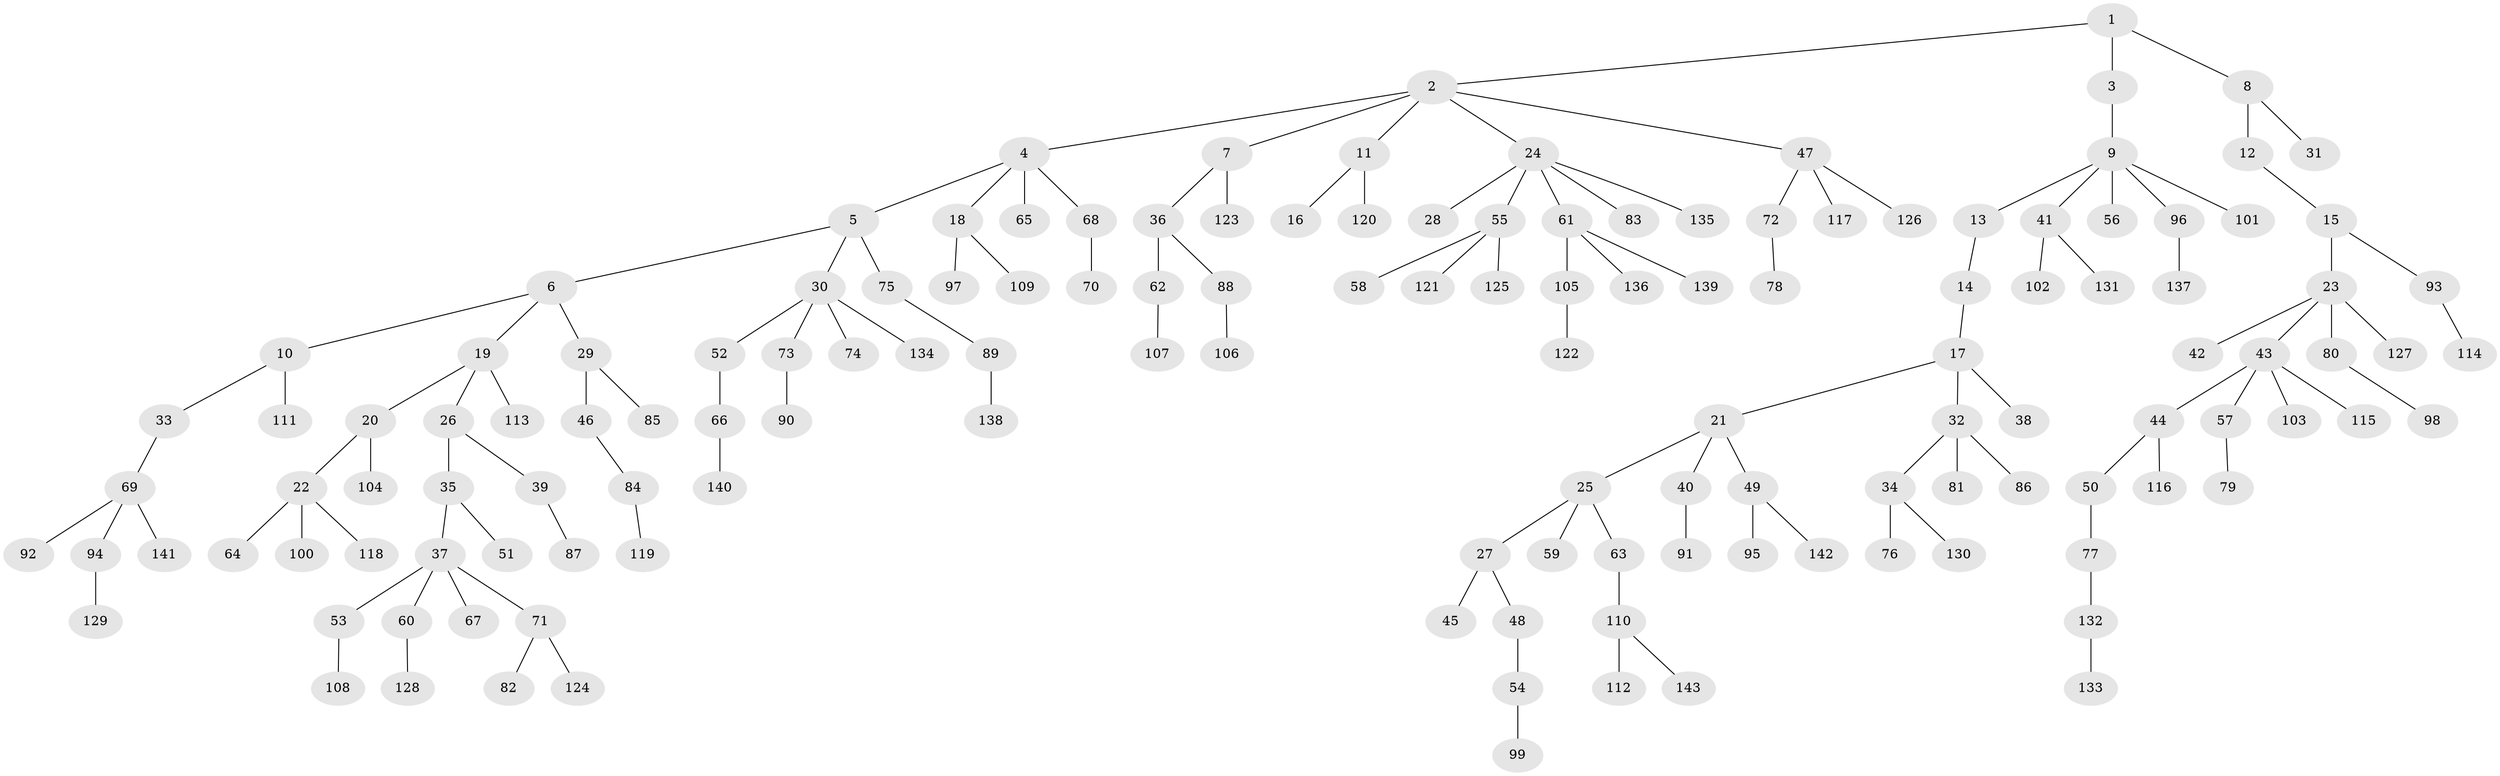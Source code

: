 // coarse degree distribution, {6: 0.046511627906976744, 3: 0.09302325581395349, 2: 0.3023255813953488, 1: 0.4883720930232558, 5: 0.023255813953488372, 4: 0.046511627906976744}
// Generated by graph-tools (version 1.1) at 2025/37/03/04/25 23:37:24]
// undirected, 143 vertices, 142 edges
graph export_dot {
  node [color=gray90,style=filled];
  1;
  2;
  3;
  4;
  5;
  6;
  7;
  8;
  9;
  10;
  11;
  12;
  13;
  14;
  15;
  16;
  17;
  18;
  19;
  20;
  21;
  22;
  23;
  24;
  25;
  26;
  27;
  28;
  29;
  30;
  31;
  32;
  33;
  34;
  35;
  36;
  37;
  38;
  39;
  40;
  41;
  42;
  43;
  44;
  45;
  46;
  47;
  48;
  49;
  50;
  51;
  52;
  53;
  54;
  55;
  56;
  57;
  58;
  59;
  60;
  61;
  62;
  63;
  64;
  65;
  66;
  67;
  68;
  69;
  70;
  71;
  72;
  73;
  74;
  75;
  76;
  77;
  78;
  79;
  80;
  81;
  82;
  83;
  84;
  85;
  86;
  87;
  88;
  89;
  90;
  91;
  92;
  93;
  94;
  95;
  96;
  97;
  98;
  99;
  100;
  101;
  102;
  103;
  104;
  105;
  106;
  107;
  108;
  109;
  110;
  111;
  112;
  113;
  114;
  115;
  116;
  117;
  118;
  119;
  120;
  121;
  122;
  123;
  124;
  125;
  126;
  127;
  128;
  129;
  130;
  131;
  132;
  133;
  134;
  135;
  136;
  137;
  138;
  139;
  140;
  141;
  142;
  143;
  1 -- 2;
  1 -- 3;
  1 -- 8;
  2 -- 4;
  2 -- 7;
  2 -- 11;
  2 -- 24;
  2 -- 47;
  3 -- 9;
  4 -- 5;
  4 -- 18;
  4 -- 65;
  4 -- 68;
  5 -- 6;
  5 -- 30;
  5 -- 75;
  6 -- 10;
  6 -- 19;
  6 -- 29;
  7 -- 36;
  7 -- 123;
  8 -- 12;
  8 -- 31;
  9 -- 13;
  9 -- 41;
  9 -- 56;
  9 -- 96;
  9 -- 101;
  10 -- 33;
  10 -- 111;
  11 -- 16;
  11 -- 120;
  12 -- 15;
  13 -- 14;
  14 -- 17;
  15 -- 23;
  15 -- 93;
  17 -- 21;
  17 -- 32;
  17 -- 38;
  18 -- 97;
  18 -- 109;
  19 -- 20;
  19 -- 26;
  19 -- 113;
  20 -- 22;
  20 -- 104;
  21 -- 25;
  21 -- 40;
  21 -- 49;
  22 -- 64;
  22 -- 100;
  22 -- 118;
  23 -- 42;
  23 -- 43;
  23 -- 80;
  23 -- 127;
  24 -- 28;
  24 -- 55;
  24 -- 61;
  24 -- 83;
  24 -- 135;
  25 -- 27;
  25 -- 59;
  25 -- 63;
  26 -- 35;
  26 -- 39;
  27 -- 45;
  27 -- 48;
  29 -- 46;
  29 -- 85;
  30 -- 52;
  30 -- 73;
  30 -- 74;
  30 -- 134;
  32 -- 34;
  32 -- 81;
  32 -- 86;
  33 -- 69;
  34 -- 76;
  34 -- 130;
  35 -- 37;
  35 -- 51;
  36 -- 62;
  36 -- 88;
  37 -- 53;
  37 -- 60;
  37 -- 67;
  37 -- 71;
  39 -- 87;
  40 -- 91;
  41 -- 102;
  41 -- 131;
  43 -- 44;
  43 -- 57;
  43 -- 103;
  43 -- 115;
  44 -- 50;
  44 -- 116;
  46 -- 84;
  47 -- 72;
  47 -- 117;
  47 -- 126;
  48 -- 54;
  49 -- 95;
  49 -- 142;
  50 -- 77;
  52 -- 66;
  53 -- 108;
  54 -- 99;
  55 -- 58;
  55 -- 121;
  55 -- 125;
  57 -- 79;
  60 -- 128;
  61 -- 105;
  61 -- 136;
  61 -- 139;
  62 -- 107;
  63 -- 110;
  66 -- 140;
  68 -- 70;
  69 -- 92;
  69 -- 94;
  69 -- 141;
  71 -- 82;
  71 -- 124;
  72 -- 78;
  73 -- 90;
  75 -- 89;
  77 -- 132;
  80 -- 98;
  84 -- 119;
  88 -- 106;
  89 -- 138;
  93 -- 114;
  94 -- 129;
  96 -- 137;
  105 -- 122;
  110 -- 112;
  110 -- 143;
  132 -- 133;
}
